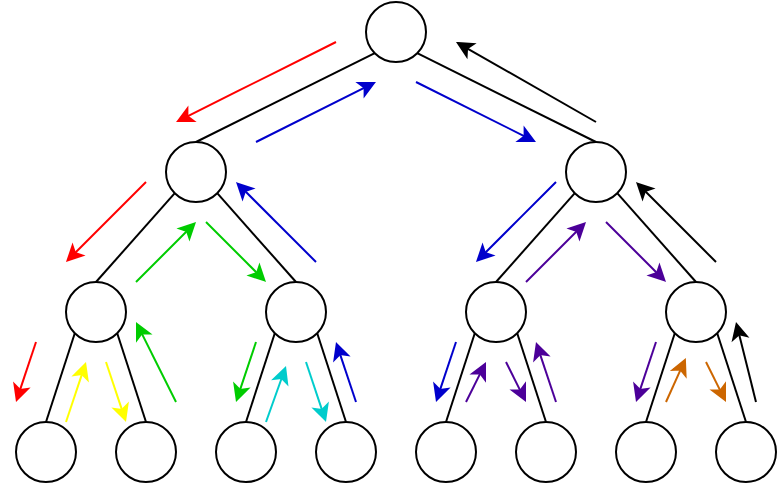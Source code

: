 <mxfile version="14.6.12" type="embed">
    <diagram id="VGpoOodH0bO_YI4LaIct" name="ページ1">
        <mxGraphModel dx="334" dy="488" grid="1" gridSize="10" guides="1" tooltips="1" connect="1" arrows="1" fold="1" page="1" pageScale="1" pageWidth="827" pageHeight="1169" math="0" shadow="0">
            <root>
                <mxCell id="0"/>
                <mxCell id="1" parent="0"/>
                <mxCell id="4" value="" style="ellipse;whiteSpace=wrap;html=1;aspect=fixed;" vertex="1" parent="1">
                    <mxGeometry x="270" y="290" width="30" height="30" as="geometry"/>
                </mxCell>
                <mxCell id="5" value="" style="ellipse;whiteSpace=wrap;html=1;aspect=fixed;" vertex="1" parent="1">
                    <mxGeometry x="320" y="290" width="30" height="30" as="geometry"/>
                </mxCell>
                <mxCell id="6" value="" style="ellipse;whiteSpace=wrap;html=1;aspect=fixed;" vertex="1" parent="1">
                    <mxGeometry x="220" y="290" width="30" height="30" as="geometry"/>
                </mxCell>
                <mxCell id="7" value="" style="ellipse;whiteSpace=wrap;html=1;aspect=fixed;" vertex="1" parent="1">
                    <mxGeometry x="170" y="290" width="30" height="30" as="geometry"/>
                </mxCell>
                <mxCell id="8" value="" style="ellipse;whiteSpace=wrap;html=1;aspect=fixed;" vertex="1" parent="1">
                    <mxGeometry x="120" y="290" width="30" height="30" as="geometry"/>
                </mxCell>
                <mxCell id="9" value="" style="ellipse;whiteSpace=wrap;html=1;aspect=fixed;" vertex="1" parent="1">
                    <mxGeometry x="70" y="290" width="30" height="30" as="geometry"/>
                </mxCell>
                <mxCell id="10" value="" style="ellipse;whiteSpace=wrap;html=1;aspect=fixed;" vertex="1" parent="1">
                    <mxGeometry x="20" y="290" width="30" height="30" as="geometry"/>
                </mxCell>
                <mxCell id="11" value="" style="ellipse;whiteSpace=wrap;html=1;aspect=fixed;" vertex="1" parent="1">
                    <mxGeometry x="370" y="290" width="30" height="30" as="geometry"/>
                </mxCell>
                <mxCell id="12" value="" style="ellipse;whiteSpace=wrap;html=1;aspect=fixed;" vertex="1" parent="1">
                    <mxGeometry x="45" y="220" width="30" height="30" as="geometry"/>
                </mxCell>
                <mxCell id="14" value="" style="ellipse;whiteSpace=wrap;html=1;aspect=fixed;" vertex="1" parent="1">
                    <mxGeometry x="145" y="220" width="30" height="30" as="geometry"/>
                </mxCell>
                <mxCell id="15" value="" style="ellipse;whiteSpace=wrap;html=1;aspect=fixed;" vertex="1" parent="1">
                    <mxGeometry x="245" y="220" width="30" height="30" as="geometry"/>
                </mxCell>
                <mxCell id="16" value="" style="ellipse;whiteSpace=wrap;html=1;aspect=fixed;" vertex="1" parent="1">
                    <mxGeometry x="345" y="220" width="30" height="30" as="geometry"/>
                </mxCell>
                <mxCell id="17" value="" style="ellipse;whiteSpace=wrap;html=1;aspect=fixed;" vertex="1" parent="1">
                    <mxGeometry x="95" y="150" width="30" height="30" as="geometry"/>
                </mxCell>
                <mxCell id="18" value="" style="ellipse;whiteSpace=wrap;html=1;aspect=fixed;" vertex="1" parent="1">
                    <mxGeometry x="295" y="150" width="30" height="30" as="geometry"/>
                </mxCell>
                <mxCell id="19" value="" style="ellipse;whiteSpace=wrap;html=1;aspect=fixed;" vertex="1" parent="1">
                    <mxGeometry x="195" y="80" width="30" height="30" as="geometry"/>
                </mxCell>
                <mxCell id="20" value="" style="endArrow=none;html=1;entryX=0;entryY=1;entryDx=0;entryDy=0;exitX=0.5;exitY=0;exitDx=0;exitDy=0;" edge="1" parent="1" source="17" target="19">
                    <mxGeometry width="50" height="50" relative="1" as="geometry">
                        <mxPoint x="150" y="240" as="sourcePoint"/>
                        <mxPoint x="200" y="190" as="targetPoint"/>
                    </mxGeometry>
                </mxCell>
                <mxCell id="21" value="" style="endArrow=none;html=1;entryX=0;entryY=1;entryDx=0;entryDy=0;exitX=0.5;exitY=0;exitDx=0;exitDy=0;" edge="1" parent="1" source="12" target="17">
                    <mxGeometry width="50" height="50" relative="1" as="geometry">
                        <mxPoint x="200" y="330" as="sourcePoint"/>
                        <mxPoint x="250" y="280" as="targetPoint"/>
                    </mxGeometry>
                </mxCell>
                <mxCell id="22" value="" style="endArrow=none;html=1;entryX=0;entryY=1;entryDx=0;entryDy=0;exitX=0.5;exitY=0;exitDx=0;exitDy=0;" edge="1" parent="1" source="10" target="12">
                    <mxGeometry width="50" height="50" relative="1" as="geometry">
                        <mxPoint x="200" y="330" as="sourcePoint"/>
                        <mxPoint x="250" y="280" as="targetPoint"/>
                    </mxGeometry>
                </mxCell>
                <mxCell id="23" value="" style="endArrow=none;html=1;entryX=1;entryY=1;entryDx=0;entryDy=0;exitX=0.5;exitY=0;exitDx=0;exitDy=0;" edge="1" parent="1" source="9" target="12">
                    <mxGeometry width="50" height="50" relative="1" as="geometry">
                        <mxPoint x="200" y="330" as="sourcePoint"/>
                        <mxPoint x="250" y="280" as="targetPoint"/>
                    </mxGeometry>
                </mxCell>
                <mxCell id="24" value="" style="endArrow=none;html=1;entryX=1;entryY=1;entryDx=0;entryDy=0;exitX=0.5;exitY=0;exitDx=0;exitDy=0;" edge="1" parent="1" source="14" target="17">
                    <mxGeometry width="50" height="50" relative="1" as="geometry">
                        <mxPoint x="200" y="330" as="sourcePoint"/>
                        <mxPoint x="250" y="280" as="targetPoint"/>
                    </mxGeometry>
                </mxCell>
                <mxCell id="25" value="" style="endArrow=none;html=1;entryX=0;entryY=1;entryDx=0;entryDy=0;exitX=0.5;exitY=0;exitDx=0;exitDy=0;" edge="1" parent="1" source="8" target="14">
                    <mxGeometry width="50" height="50" relative="1" as="geometry">
                        <mxPoint x="200" y="330" as="sourcePoint"/>
                        <mxPoint x="250" y="280" as="targetPoint"/>
                    </mxGeometry>
                </mxCell>
                <mxCell id="26" value="" style="endArrow=none;html=1;entryX=1;entryY=1;entryDx=0;entryDy=0;exitX=0.5;exitY=0;exitDx=0;exitDy=0;" edge="1" parent="1" source="7" target="14">
                    <mxGeometry width="50" height="50" relative="1" as="geometry">
                        <mxPoint x="180" y="290" as="sourcePoint"/>
                        <mxPoint x="250" y="280" as="targetPoint"/>
                    </mxGeometry>
                </mxCell>
                <mxCell id="28" value="" style="endArrow=none;html=1;entryX=0;entryY=1;entryDx=0;entryDy=0;exitX=0.5;exitY=0;exitDx=0;exitDy=0;" edge="1" parent="1" source="6" target="15">
                    <mxGeometry width="50" height="50" relative="1" as="geometry">
                        <mxPoint x="200" y="330" as="sourcePoint"/>
                        <mxPoint x="250" y="280" as="targetPoint"/>
                    </mxGeometry>
                </mxCell>
                <mxCell id="29" value="" style="endArrow=none;html=1;entryX=1;entryY=1;entryDx=0;entryDy=0;exitX=0.5;exitY=0;exitDx=0;exitDy=0;" edge="1" parent="1" source="4" target="15">
                    <mxGeometry width="50" height="50" relative="1" as="geometry">
                        <mxPoint x="200" y="330" as="sourcePoint"/>
                        <mxPoint x="250" y="280" as="targetPoint"/>
                    </mxGeometry>
                </mxCell>
                <mxCell id="30" value="" style="endArrow=none;html=1;entryX=1;entryY=1;entryDx=0;entryDy=0;exitX=0.5;exitY=0;exitDx=0;exitDy=0;" edge="1" parent="1" source="18" target="19">
                    <mxGeometry width="50" height="50" relative="1" as="geometry">
                        <mxPoint x="200" y="330" as="sourcePoint"/>
                        <mxPoint x="250" y="280" as="targetPoint"/>
                    </mxGeometry>
                </mxCell>
                <mxCell id="31" value="" style="endArrow=none;html=1;entryX=0;entryY=1;entryDx=0;entryDy=0;exitX=0.5;exitY=0;exitDx=0;exitDy=0;" edge="1" parent="1" source="15" target="18">
                    <mxGeometry width="50" height="50" relative="1" as="geometry">
                        <mxPoint x="200" y="330" as="sourcePoint"/>
                        <mxPoint x="250" y="280" as="targetPoint"/>
                    </mxGeometry>
                </mxCell>
                <mxCell id="32" value="" style="endArrow=none;html=1;entryX=1;entryY=1;entryDx=0;entryDy=0;exitX=0.5;exitY=0;exitDx=0;exitDy=0;" edge="1" parent="1" source="16" target="18">
                    <mxGeometry width="50" height="50" relative="1" as="geometry">
                        <mxPoint x="200" y="330" as="sourcePoint"/>
                        <mxPoint x="250" y="280" as="targetPoint"/>
                    </mxGeometry>
                </mxCell>
                <mxCell id="33" value="" style="endArrow=none;html=1;entryX=0;entryY=1;entryDx=0;entryDy=0;exitX=0.5;exitY=0;exitDx=0;exitDy=0;" edge="1" parent="1" source="5" target="16">
                    <mxGeometry width="50" height="50" relative="1" as="geometry">
                        <mxPoint x="200" y="330" as="sourcePoint"/>
                        <mxPoint x="250" y="280" as="targetPoint"/>
                    </mxGeometry>
                </mxCell>
                <mxCell id="34" value="" style="endArrow=none;html=1;entryX=1;entryY=1;entryDx=0;entryDy=0;exitX=0.5;exitY=0;exitDx=0;exitDy=0;" edge="1" parent="1" source="11" target="16">
                    <mxGeometry width="50" height="50" relative="1" as="geometry">
                        <mxPoint x="200" y="330" as="sourcePoint"/>
                        <mxPoint x="250" y="280" as="targetPoint"/>
                    </mxGeometry>
                </mxCell>
                <mxCell id="35" value="" style="endArrow=classic;html=1;strokeColor=#FF0000;" edge="1" parent="1">
                    <mxGeometry width="50" height="50" relative="1" as="geometry">
                        <mxPoint x="180" y="100" as="sourcePoint"/>
                        <mxPoint x="100" y="140" as="targetPoint"/>
                        <Array as="points">
                            <mxPoint x="140" y="120"/>
                        </Array>
                    </mxGeometry>
                </mxCell>
                <mxCell id="36" value="" style="endArrow=classic;html=1;strokeColor=#FF0000;" edge="1" parent="1">
                    <mxGeometry width="50" height="50" relative="1" as="geometry">
                        <mxPoint x="85" y="170" as="sourcePoint"/>
                        <mxPoint x="45" y="210" as="targetPoint"/>
                    </mxGeometry>
                </mxCell>
                <mxCell id="37" value="" style="endArrow=classic;html=1;strokeColor=#FF0000;" edge="1" parent="1">
                    <mxGeometry width="50" height="50" relative="1" as="geometry">
                        <mxPoint x="30" y="250" as="sourcePoint"/>
                        <mxPoint x="20" y="280" as="targetPoint"/>
                    </mxGeometry>
                </mxCell>
                <mxCell id="38" value="" style="endArrow=classic;html=1;strokeColor=#FFFF00;" edge="1" parent="1">
                    <mxGeometry width="50" height="50" relative="1" as="geometry">
                        <mxPoint x="45" y="290" as="sourcePoint"/>
                        <mxPoint x="55" y="260" as="targetPoint"/>
                    </mxGeometry>
                </mxCell>
                <mxCell id="39" value="" style="endArrow=classic;html=1;strokeColor=#FFFF00;" edge="1" parent="1">
                    <mxGeometry width="50" height="50" relative="1" as="geometry">
                        <mxPoint x="65" y="260" as="sourcePoint"/>
                        <mxPoint x="75" y="290" as="targetPoint"/>
                    </mxGeometry>
                </mxCell>
                <mxCell id="40" value="" style="endArrow=classic;html=1;strokeColor=#00CC00;" edge="1" parent="1">
                    <mxGeometry width="50" height="50" relative="1" as="geometry">
                        <mxPoint x="100" y="280" as="sourcePoint"/>
                        <mxPoint x="80" y="240" as="targetPoint"/>
                    </mxGeometry>
                </mxCell>
                <mxCell id="41" value="" style="endArrow=classic;html=1;strokeColor=#00CC00;" edge="1" parent="1">
                    <mxGeometry width="50" height="50" relative="1" as="geometry">
                        <mxPoint x="80" y="220" as="sourcePoint"/>
                        <mxPoint x="110" y="190" as="targetPoint"/>
                    </mxGeometry>
                </mxCell>
                <mxCell id="42" value="" style="endArrow=classic;html=1;strokeColor=#00CC00;" edge="1" parent="1">
                    <mxGeometry width="50" height="50" relative="1" as="geometry">
                        <mxPoint x="115" y="190" as="sourcePoint"/>
                        <mxPoint x="145" y="220" as="targetPoint"/>
                    </mxGeometry>
                </mxCell>
                <mxCell id="43" value="" style="endArrow=classic;html=1;strokeColor=#00CC00;" edge="1" parent="1">
                    <mxGeometry width="50" height="50" relative="1" as="geometry">
                        <mxPoint x="140" y="250" as="sourcePoint"/>
                        <mxPoint x="130" y="280" as="targetPoint"/>
                    </mxGeometry>
                </mxCell>
                <mxCell id="44" value="" style="endArrow=classic;html=1;strokeColor=#00CCCC;" edge="1" parent="1">
                    <mxGeometry width="50" height="50" relative="1" as="geometry">
                        <mxPoint x="145" y="290" as="sourcePoint"/>
                        <mxPoint x="155" y="262" as="targetPoint"/>
                    </mxGeometry>
                </mxCell>
                <mxCell id="45" value="" style="endArrow=classic;html=1;strokeColor=#00CCCC;" edge="1" parent="1">
                    <mxGeometry width="50" height="50" relative="1" as="geometry">
                        <mxPoint x="165" y="260" as="sourcePoint"/>
                        <mxPoint x="175" y="290" as="targetPoint"/>
                    </mxGeometry>
                </mxCell>
                <mxCell id="46" value="" style="endArrow=classic;html=1;strokeColor=#0000CC;" edge="1" parent="1">
                    <mxGeometry width="50" height="50" relative="1" as="geometry">
                        <mxPoint x="190" y="280" as="sourcePoint"/>
                        <mxPoint x="180" y="250" as="targetPoint"/>
                    </mxGeometry>
                </mxCell>
                <mxCell id="47" value="" style="endArrow=classic;html=1;strokeColor=#0000CC;" edge="1" parent="1">
                    <mxGeometry width="50" height="50" relative="1" as="geometry">
                        <mxPoint x="170" y="210" as="sourcePoint"/>
                        <mxPoint x="130" y="170" as="targetPoint"/>
                    </mxGeometry>
                </mxCell>
                <mxCell id="48" value="" style="endArrow=classic;html=1;strokeColor=#0000CC;" edge="1" parent="1">
                    <mxGeometry width="50" height="50" relative="1" as="geometry">
                        <mxPoint x="140" y="150" as="sourcePoint"/>
                        <mxPoint x="200" y="120" as="targetPoint"/>
                    </mxGeometry>
                </mxCell>
                <mxCell id="49" value="" style="endArrow=classic;html=1;strokeColor=#0000CC;" edge="1" parent="1">
                    <mxGeometry width="50" height="50" relative="1" as="geometry">
                        <mxPoint x="220" y="120" as="sourcePoint"/>
                        <mxPoint x="280" y="150" as="targetPoint"/>
                    </mxGeometry>
                </mxCell>
                <mxCell id="52" value="" style="endArrow=classic;html=1;strokeColor=#0000CC;" edge="1" parent="1">
                    <mxGeometry width="50" height="50" relative="1" as="geometry">
                        <mxPoint x="290" y="170" as="sourcePoint"/>
                        <mxPoint x="250" y="210" as="targetPoint"/>
                        <Array as="points">
                            <mxPoint x="280" y="180"/>
                        </Array>
                    </mxGeometry>
                </mxCell>
                <mxCell id="53" value="" style="endArrow=classic;html=1;strokeColor=#0000CC;" edge="1" parent="1">
                    <mxGeometry width="50" height="50" relative="1" as="geometry">
                        <mxPoint x="240" y="250" as="sourcePoint"/>
                        <mxPoint x="230" y="280" as="targetPoint"/>
                    </mxGeometry>
                </mxCell>
                <mxCell id="54" value="" style="endArrow=classic;html=1;strokeColor=#4C0099;" edge="1" parent="1">
                    <mxGeometry width="50" height="50" relative="1" as="geometry">
                        <mxPoint x="245" y="280" as="sourcePoint"/>
                        <mxPoint x="255" y="260" as="targetPoint"/>
                    </mxGeometry>
                </mxCell>
                <mxCell id="55" value="" style="endArrow=classic;html=1;strokeColor=#4C0099;" edge="1" parent="1">
                    <mxGeometry width="50" height="50" relative="1" as="geometry">
                        <mxPoint x="265" y="260" as="sourcePoint"/>
                        <mxPoint x="275" y="280" as="targetPoint"/>
                    </mxGeometry>
                </mxCell>
                <mxCell id="56" value="" style="endArrow=classic;html=1;strokeColor=#4C0099;" edge="1" parent="1">
                    <mxGeometry width="50" height="50" relative="1" as="geometry">
                        <mxPoint x="290" y="280" as="sourcePoint"/>
                        <mxPoint x="280" y="250" as="targetPoint"/>
                    </mxGeometry>
                </mxCell>
                <mxCell id="57" value="" style="endArrow=classic;html=1;strokeColor=#4C0099;" edge="1" parent="1">
                    <mxGeometry width="50" height="50" relative="1" as="geometry">
                        <mxPoint x="275" y="220" as="sourcePoint"/>
                        <mxPoint x="305" y="190" as="targetPoint"/>
                    </mxGeometry>
                </mxCell>
                <mxCell id="58" value="" style="endArrow=classic;html=1;strokeColor=#4C0099;" edge="1" parent="1">
                    <mxGeometry width="50" height="50" relative="1" as="geometry">
                        <mxPoint x="315" y="190" as="sourcePoint"/>
                        <mxPoint x="345" y="220" as="targetPoint"/>
                    </mxGeometry>
                </mxCell>
                <mxCell id="59" value="" style="endArrow=classic;html=1;strokeColor=#4C0099;" edge="1" parent="1">
                    <mxGeometry width="50" height="50" relative="1" as="geometry">
                        <mxPoint x="340" y="250" as="sourcePoint"/>
                        <mxPoint x="330" y="280" as="targetPoint"/>
                    </mxGeometry>
                </mxCell>
                <mxCell id="60" value="" style="endArrow=classic;html=1;strokeColor=#CC6600;" edge="1" parent="1">
                    <mxGeometry width="50" height="50" relative="1" as="geometry">
                        <mxPoint x="345" y="280" as="sourcePoint"/>
                        <mxPoint x="354.92" y="258" as="targetPoint"/>
                    </mxGeometry>
                </mxCell>
                <mxCell id="61" value="" style="endArrow=classic;html=1;strokeColor=#CC6600;" edge="1" parent="1">
                    <mxGeometry width="50" height="50" relative="1" as="geometry">
                        <mxPoint x="365" y="260" as="sourcePoint"/>
                        <mxPoint x="375" y="280" as="targetPoint"/>
                    </mxGeometry>
                </mxCell>
                <mxCell id="62" value="" style="endArrow=classic;html=1;strokeColor=#000000;" edge="1" parent="1">
                    <mxGeometry width="50" height="50" relative="1" as="geometry">
                        <mxPoint x="390" y="280" as="sourcePoint"/>
                        <mxPoint x="380" y="240" as="targetPoint"/>
                    </mxGeometry>
                </mxCell>
                <mxCell id="63" value="" style="endArrow=classic;html=1;strokeColor=#000000;" edge="1" parent="1">
                    <mxGeometry width="50" height="50" relative="1" as="geometry">
                        <mxPoint x="370" y="210" as="sourcePoint"/>
                        <mxPoint x="330" y="170" as="targetPoint"/>
                    </mxGeometry>
                </mxCell>
                <mxCell id="64" value="" style="endArrow=classic;html=1;strokeColor=#000000;" edge="1" parent="1">
                    <mxGeometry width="50" height="50" relative="1" as="geometry">
                        <mxPoint x="310" y="140" as="sourcePoint"/>
                        <mxPoint x="240" y="100" as="targetPoint"/>
                    </mxGeometry>
                </mxCell>
            </root>
        </mxGraphModel>
    </diagram>
</mxfile>